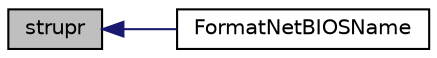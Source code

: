 digraph "strupr"
{
  edge [fontname="Helvetica",fontsize="10",labelfontname="Helvetica",labelfontsize="10"];
  node [fontname="Helvetica",fontsize="10",shape=record];
  rankdir="LR";
  Node1 [label="strupr",height=0.2,width=0.4,color="black", fillcolor="grey75", style="filled", fontcolor="black"];
  Node1 -> Node2 [dir="back",color="midnightblue",fontsize="10",style="solid",fontname="Helvetica"];
  Node2 [label="FormatNetBIOSName",height=0.2,width=0.4,color="black", fillcolor="white", style="filled",URL="$_helpers_8c.html#af90c98e3144b95b026bc2ec23ffda41e"];
}
